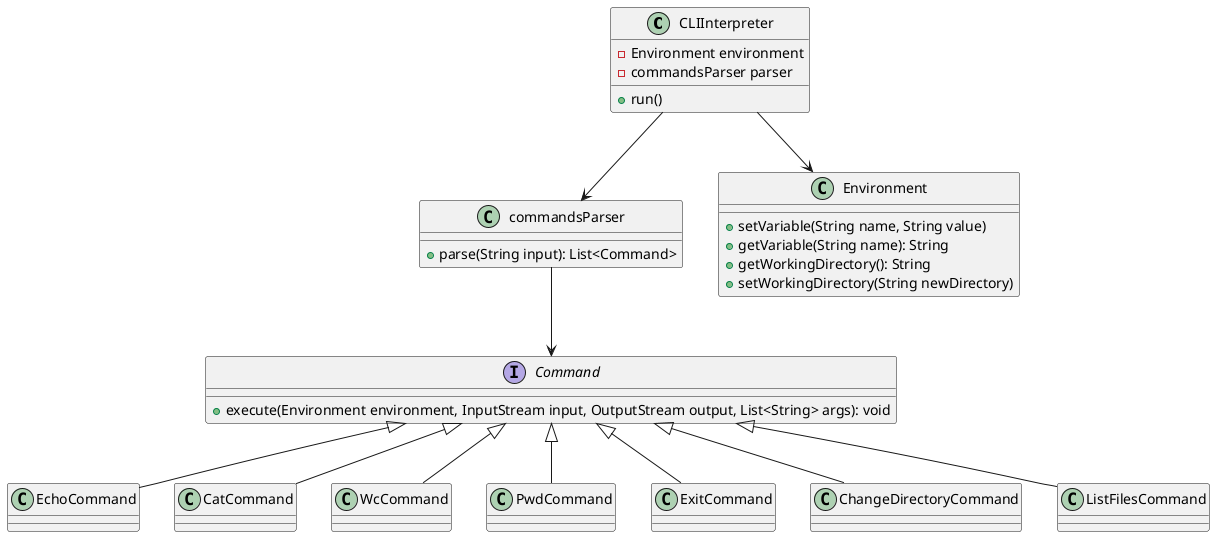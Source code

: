 @startuml
class CLIInterpreter {
    - Environment environment
    - commandsParser parser
    + run()
}

class commandsParser {
    + parse(String input): List<Command>
}

class Environment {
    + setVariable(String name, String value)
    + getVariable(String name): String
    + getWorkingDirectory(): String
    + setWorkingDirectory(String newDirectory)
}

interface Command {
    + execute(Environment environment, InputStream input, OutputStream output, List<String> args): void
}

class EchoCommand

class CatCommand

class WcCommand

class PwdCommand

class ExitCommand

CLIInterpreter --> commandsParser
CLIInterpreter --> Environment
commandsParser --> Command
Command <|-- EchoCommand
Command <|-- CatCommand
Command <|-- WcCommand
Command <|-- PwdCommand
Command <|-- ExitCommand
Command <|-- ChangeDirectoryCommand
Command <|-- ListFilesCommand

@enduml
